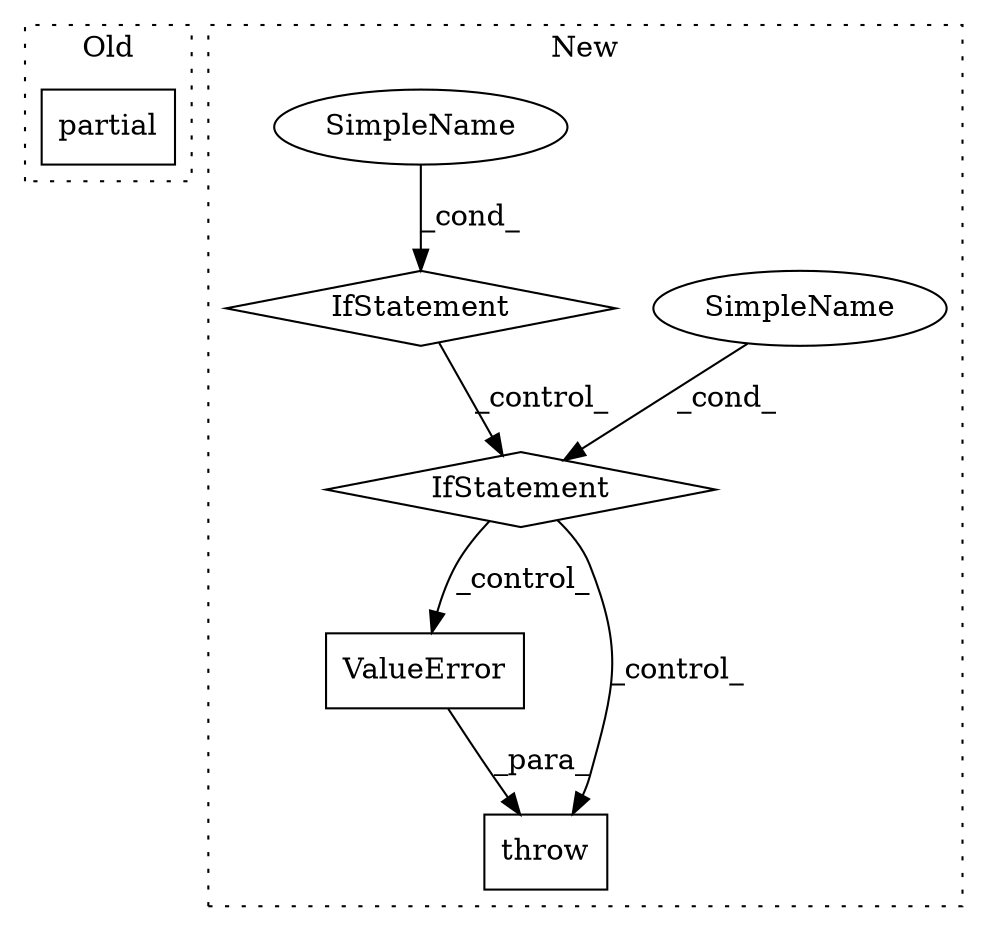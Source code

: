 digraph G {
subgraph cluster0 {
1 [label="partial" a="32" s="796,891" l="8,1" shape="box"];
label = "Old";
style="dotted";
}
subgraph cluster1 {
2 [label="ValueError" a="32" s="29187,29249" l="11,1" shape="box"];
3 [label="IfStatement" a="25" s="28981,29005" l="4,2" shape="diamond"];
4 [label="SimpleName" a="42" s="" l="" shape="ellipse"];
5 [label="throw" a="53" s="29181" l="6" shape="box"];
6 [label="IfStatement" a="25" s="29078,29103" l="4,2" shape="diamond"];
7 [label="SimpleName" a="42" s="" l="" shape="ellipse"];
label = "New";
style="dotted";
}
2 -> 5 [label="_para_"];
3 -> 6 [label="_control_"];
4 -> 6 [label="_cond_"];
6 -> 5 [label="_control_"];
6 -> 2 [label="_control_"];
7 -> 3 [label="_cond_"];
}
